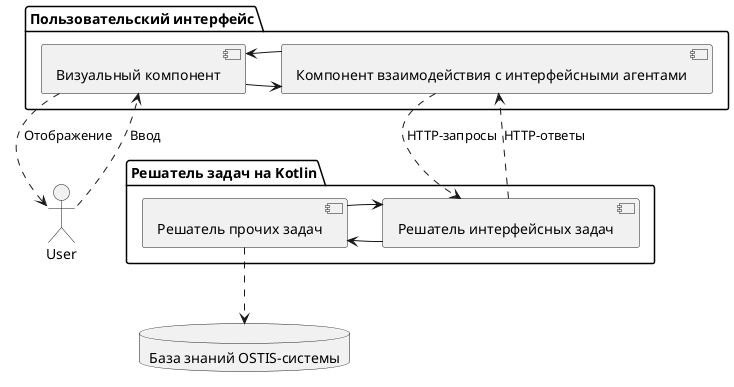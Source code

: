 @startuml

skinparam componentStyle uml2

!define DarkGray #707070

package "Пользовательский интерфейс" {
  component "Визуальный компонент" as UIComponent
  component "Компонент взаимодействия с интерфейсными агентами" as InteractionsComponent
}

package "Решатель задач на Kotlin" {
  component "Решатель интерфейсных задач" as InterfaceSolver
  component "Решатель прочих задач" as OtherSolver
}

actor User

User ..> UIComponent : Ввод
UIComponent ..> User : Отображение

database "База знаний OSTIS-системы" as KnowledgeBase

UIComponent -> InteractionsComponent
InteractionsComponent -> UIComponent

InteractionsComponent ..> InterfaceSolver : HTTP-запросы
InterfaceSolver ..> InteractionsComponent : HTTP-ответы

InterfaceSolver -> OtherSolver
OtherSolver -> InterfaceSolver

OtherSolver ..> KnowledgeBase

@enduml
